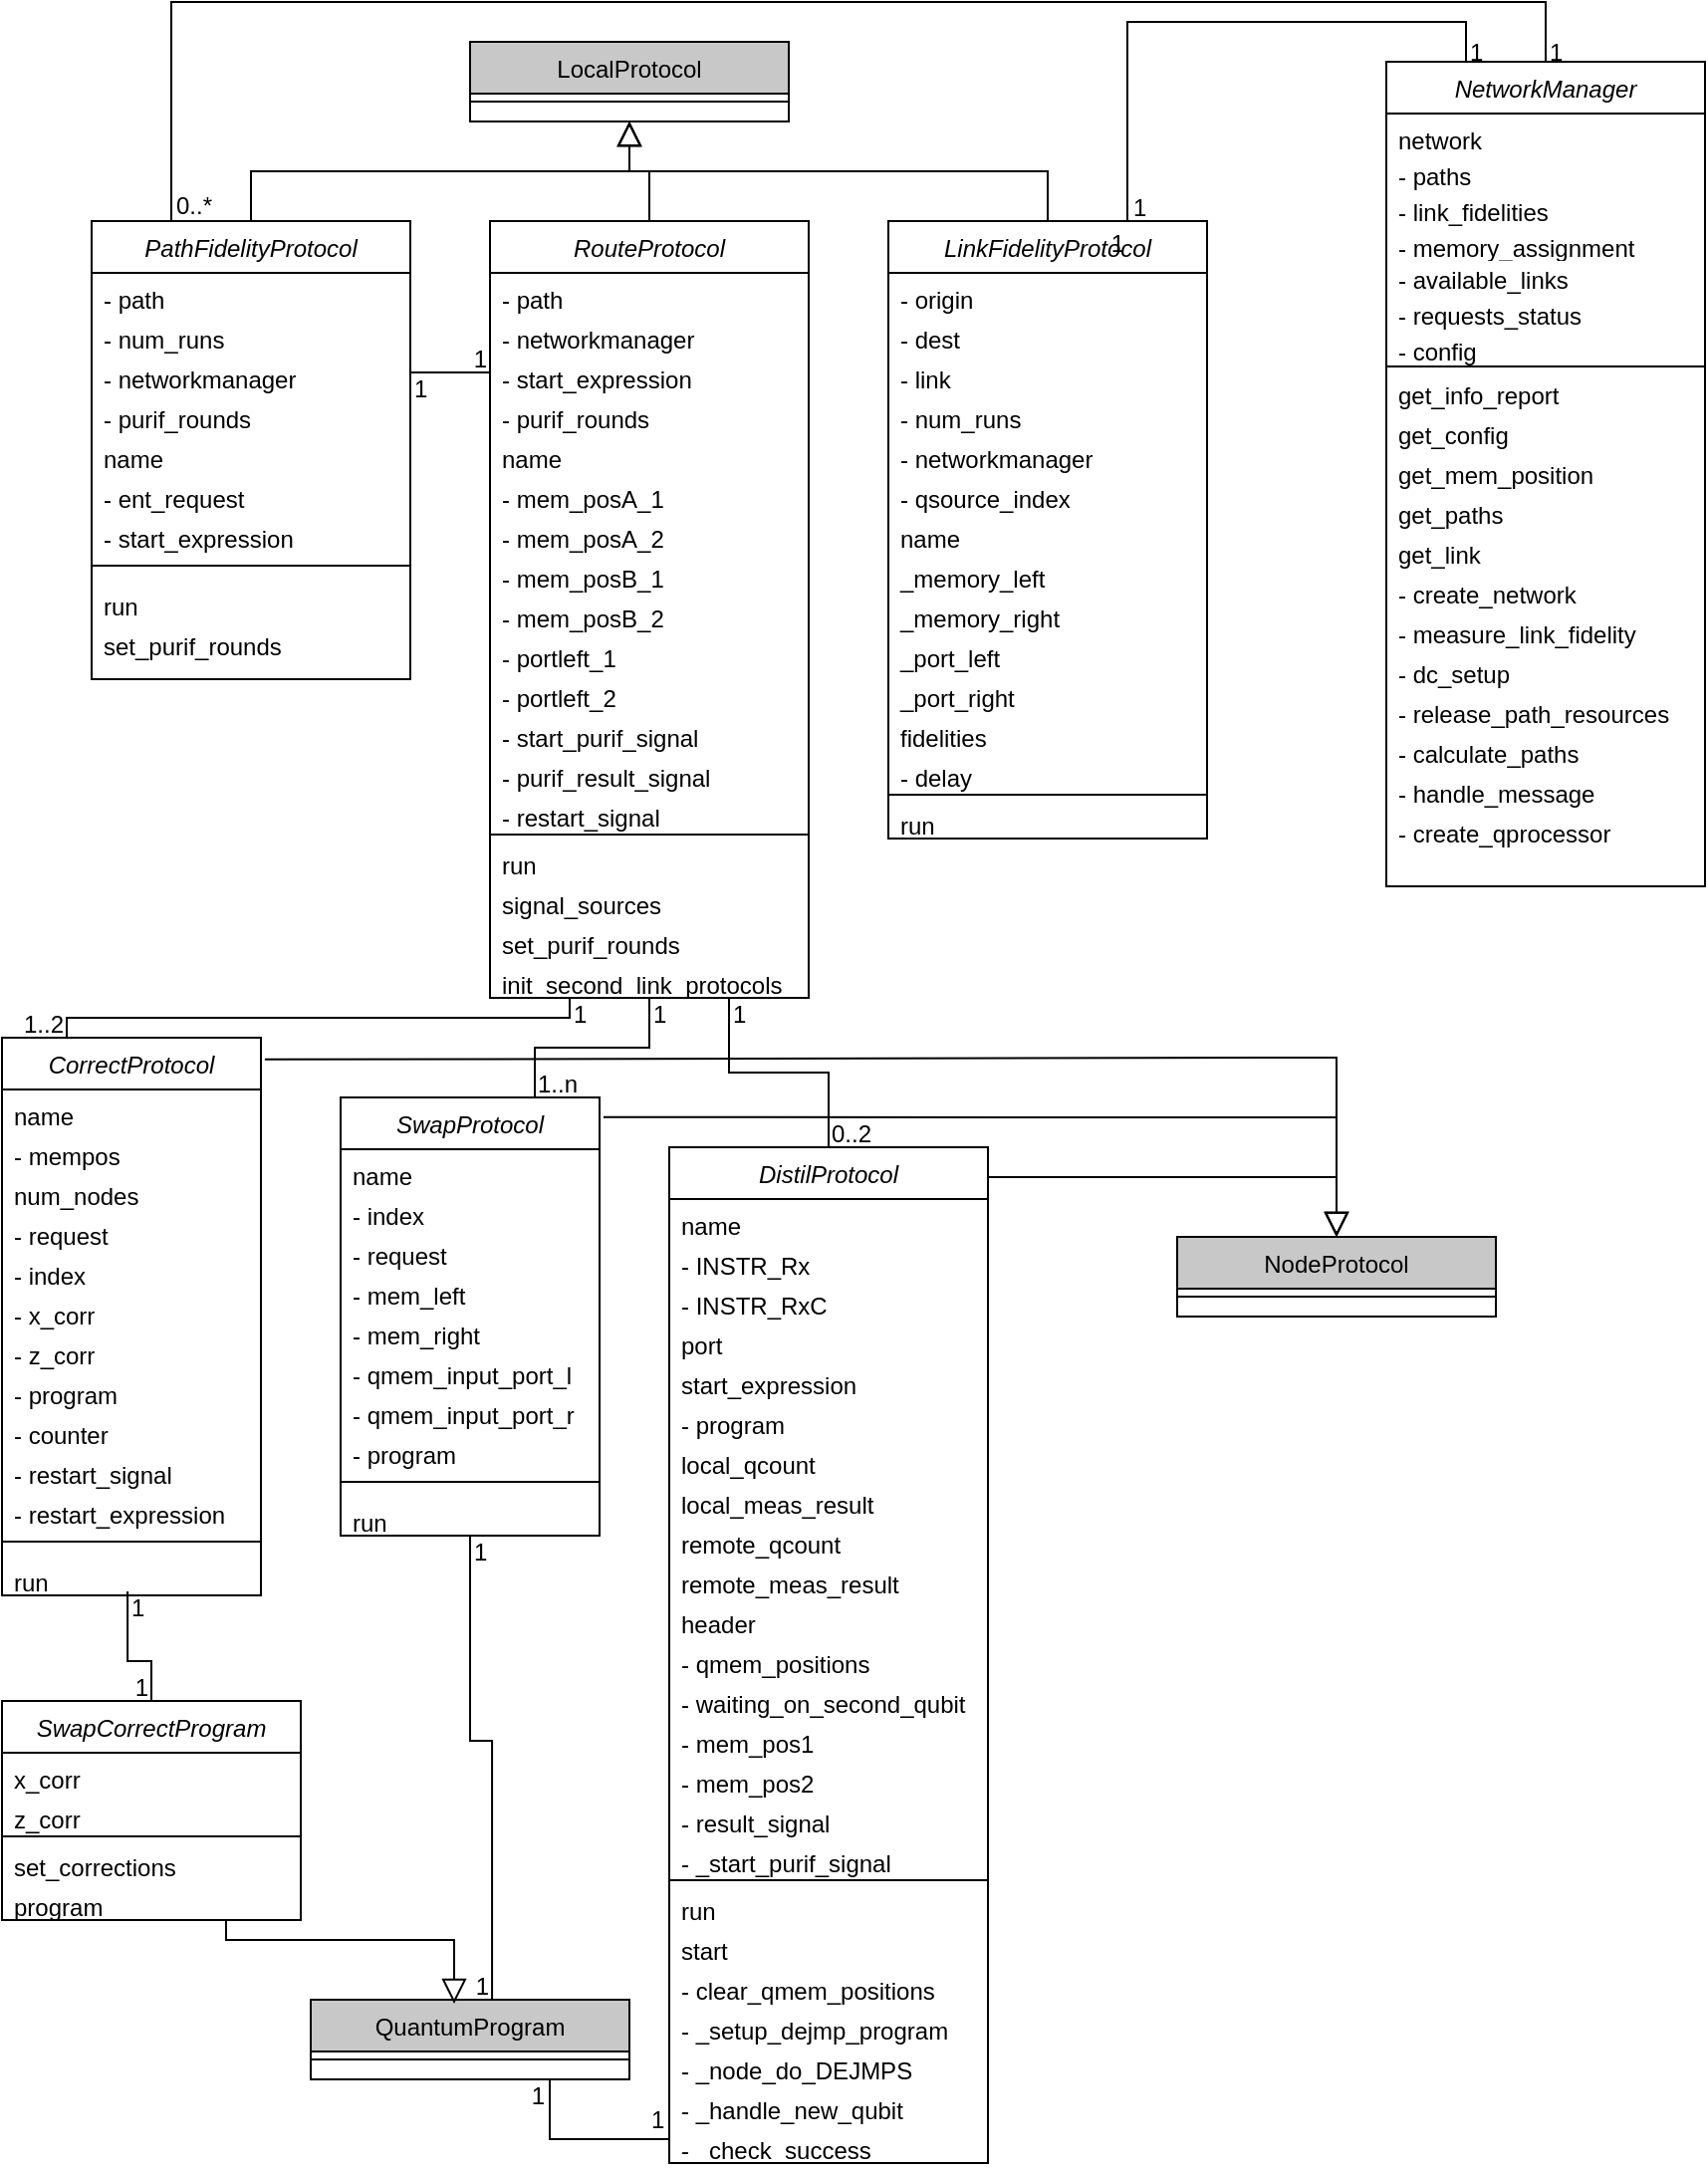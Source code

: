<mxfile version="24.2.5" type="device">
  <diagram id="C5RBs43oDa-KdzZeNtuy" name="Page-1">
    <mxGraphModel dx="1619" dy="436" grid="1" gridSize="10" guides="1" tooltips="1" connect="1" arrows="1" fold="1" page="1" pageScale="1" pageWidth="827" pageHeight="1169" math="0" shadow="0">
      <root>
        <mxCell id="WIyWlLk6GJQsqaUBKTNV-0" />
        <mxCell id="WIyWlLk6GJQsqaUBKTNV-1" parent="WIyWlLk6GJQsqaUBKTNV-0" />
        <mxCell id="zkfFHV4jXpPFQw0GAbJ--0" value="PathFidelityProtocol" style="swimlane;fontStyle=2;align=center;verticalAlign=top;childLayout=stackLayout;horizontal=1;startSize=26;horizontalStack=0;resizeParent=1;resizeLast=0;collapsible=1;marginBottom=0;rounded=0;shadow=0;strokeWidth=1;" parent="WIyWlLk6GJQsqaUBKTNV-1" vertex="1">
          <mxGeometry y="120" width="160" height="230" as="geometry">
            <mxRectangle x="230" y="140" width="160" height="26" as="alternateBounds" />
          </mxGeometry>
        </mxCell>
        <mxCell id="Yz1U7CVcsts6lsaazN-v-44" value="- path" style="text;align=left;verticalAlign=top;spacingLeft=4;spacingRight=4;overflow=hidden;rotatable=0;points=[[0,0.5],[1,0.5]];portConstraint=eastwest;" parent="zkfFHV4jXpPFQw0GAbJ--0" vertex="1">
          <mxGeometry y="26" width="160" height="20" as="geometry" />
        </mxCell>
        <mxCell id="v-h0uJ12oh8mbD-hfhip-51" value="- num_runs" style="text;align=left;verticalAlign=top;spacingLeft=4;spacingRight=4;overflow=hidden;rotatable=0;points=[[0,0.5],[1,0.5]];portConstraint=eastwest;" parent="zkfFHV4jXpPFQw0GAbJ--0" vertex="1">
          <mxGeometry y="46" width="160" height="20" as="geometry" />
        </mxCell>
        <mxCell id="v-h0uJ12oh8mbD-hfhip-59" value="- networkmanager" style="text;align=left;verticalAlign=top;spacingLeft=4;spacingRight=4;overflow=hidden;rotatable=0;points=[[0,0.5],[1,0.5]];portConstraint=eastwest;" parent="zkfFHV4jXpPFQw0GAbJ--0" vertex="1">
          <mxGeometry y="66" width="160" height="20" as="geometry" />
        </mxCell>
        <mxCell id="v-h0uJ12oh8mbD-hfhip-56" value="- purif_rounds" style="text;align=left;verticalAlign=top;spacingLeft=4;spacingRight=4;overflow=hidden;rotatable=0;points=[[0,0.5],[1,0.5]];portConstraint=eastwest;" parent="zkfFHV4jXpPFQw0GAbJ--0" vertex="1">
          <mxGeometry y="86" width="160" height="20" as="geometry" />
        </mxCell>
        <mxCell id="v-h0uJ12oh8mbD-hfhip-52" value="name" style="text;align=left;verticalAlign=top;spacingLeft=4;spacingRight=4;overflow=hidden;rotatable=0;points=[[0,0.5],[1,0.5]];portConstraint=eastwest;" parent="zkfFHV4jXpPFQw0GAbJ--0" vertex="1">
          <mxGeometry y="106" width="160" height="20" as="geometry" />
        </mxCell>
        <mxCell id="v-h0uJ12oh8mbD-hfhip-62" value="- ent_request" style="text;align=left;verticalAlign=top;spacingLeft=4;spacingRight=4;overflow=hidden;rotatable=0;points=[[0,0.5],[1,0.5]];portConstraint=eastwest;" parent="zkfFHV4jXpPFQw0GAbJ--0" vertex="1">
          <mxGeometry y="126" width="160" height="20" as="geometry" />
        </mxCell>
        <mxCell id="v-h0uJ12oh8mbD-hfhip-63" value="- start_expression" style="text;align=left;verticalAlign=top;spacingLeft=4;spacingRight=4;overflow=hidden;rotatable=0;points=[[0,0.5],[1,0.5]];portConstraint=eastwest;" parent="zkfFHV4jXpPFQw0GAbJ--0" vertex="1">
          <mxGeometry y="146" width="160" height="20" as="geometry" />
        </mxCell>
        <mxCell id="zkfFHV4jXpPFQw0GAbJ--4" value="" style="line;html=1;strokeWidth=1;align=left;verticalAlign=middle;spacingTop=-1;spacingLeft=3;spacingRight=3;rotatable=0;labelPosition=right;points=[];portConstraint=eastwest;" parent="zkfFHV4jXpPFQw0GAbJ--0" vertex="1">
          <mxGeometry y="166" width="160" height="14" as="geometry" />
        </mxCell>
        <mxCell id="v-h0uJ12oh8mbD-hfhip-36" value="run" style="text;align=left;verticalAlign=top;spacingLeft=4;spacingRight=4;overflow=hidden;rotatable=0;points=[[0,0.5],[1,0.5]];portConstraint=eastwest;" parent="zkfFHV4jXpPFQw0GAbJ--0" vertex="1">
          <mxGeometry y="180" width="160" height="20" as="geometry" />
        </mxCell>
        <mxCell id="v-h0uJ12oh8mbD-hfhip-67" value="set_purif_rounds" style="text;align=left;verticalAlign=top;spacingLeft=4;spacingRight=4;overflow=hidden;rotatable=0;points=[[0,0.5],[1,0.5]];portConstraint=eastwest;" parent="zkfFHV4jXpPFQw0GAbJ--0" vertex="1">
          <mxGeometry y="200" width="160" height="20" as="geometry" />
        </mxCell>
        <mxCell id="zkfFHV4jXpPFQw0GAbJ--17" value="LocalProtocol" style="swimlane;fontStyle=0;align=center;verticalAlign=top;childLayout=stackLayout;horizontal=1;startSize=26;horizontalStack=0;resizeParent=1;resizeLast=0;collapsible=1;marginBottom=0;rounded=0;shadow=0;strokeWidth=1;fillColor=#c8c8c8;" parent="WIyWlLk6GJQsqaUBKTNV-1" vertex="1">
          <mxGeometry x="190" y="30" width="160" height="40" as="geometry">
            <mxRectangle x="550" y="140" width="160" height="26" as="alternateBounds" />
          </mxGeometry>
        </mxCell>
        <mxCell id="zkfFHV4jXpPFQw0GAbJ--23" value="" style="line;html=1;strokeWidth=1;align=left;verticalAlign=middle;spacingTop=-1;spacingLeft=3;spacingRight=3;rotatable=0;labelPosition=right;points=[];portConstraint=eastwest;" parent="zkfFHV4jXpPFQw0GAbJ--17" vertex="1">
          <mxGeometry y="26" width="160" height="8" as="geometry" />
        </mxCell>
        <mxCell id="Yz1U7CVcsts6lsaazN-v-0" value="NodeProtocol" style="swimlane;fontStyle=0;align=center;verticalAlign=top;childLayout=stackLayout;horizontal=1;startSize=26;horizontalStack=0;resizeParent=1;resizeLast=0;collapsible=1;marginBottom=0;rounded=0;shadow=0;strokeWidth=1;fillColor=#c8c8c8;" parent="WIyWlLk6GJQsqaUBKTNV-1" vertex="1">
          <mxGeometry x="545" y="630" width="160" height="40" as="geometry">
            <mxRectangle x="550" y="140" width="160" height="26" as="alternateBounds" />
          </mxGeometry>
        </mxCell>
        <mxCell id="Yz1U7CVcsts6lsaazN-v-1" value="" style="line;html=1;strokeWidth=1;align=left;verticalAlign=middle;spacingTop=-1;spacingLeft=3;spacingRight=3;rotatable=0;labelPosition=right;points=[];portConstraint=eastwest;" parent="Yz1U7CVcsts6lsaazN-v-0" vertex="1">
          <mxGeometry y="26" width="160" height="8" as="geometry" />
        </mxCell>
        <mxCell id="Yz1U7CVcsts6lsaazN-v-4" value="SwapProtocol" style="swimlane;fontStyle=2;align=center;verticalAlign=top;childLayout=stackLayout;horizontal=1;startSize=26;horizontalStack=0;resizeParent=1;resizeLast=0;collapsible=1;marginBottom=0;rounded=0;shadow=0;strokeWidth=1;" parent="WIyWlLk6GJQsqaUBKTNV-1" vertex="1">
          <mxGeometry x="125" y="560" width="130" height="220" as="geometry">
            <mxRectangle x="230" y="140" width="160" height="26" as="alternateBounds" />
          </mxGeometry>
        </mxCell>
        <mxCell id="v-h0uJ12oh8mbD-hfhip-71" value="name" style="text;align=left;verticalAlign=top;spacingLeft=4;spacingRight=4;overflow=hidden;rotatable=0;points=[[0,0.5],[1,0.5]];portConstraint=eastwest;" parent="Yz1U7CVcsts6lsaazN-v-4" vertex="1">
          <mxGeometry y="26" width="130" height="20" as="geometry" />
        </mxCell>
        <mxCell id="v-h0uJ12oh8mbD-hfhip-73" value="- index" style="text;align=left;verticalAlign=top;spacingLeft=4;spacingRight=4;overflow=hidden;rotatable=0;points=[[0,0.5],[1,0.5]];portConstraint=eastwest;" parent="Yz1U7CVcsts6lsaazN-v-4" vertex="1">
          <mxGeometry y="46" width="130" height="20" as="geometry" />
        </mxCell>
        <mxCell id="v-h0uJ12oh8mbD-hfhip-74" value="- request" style="text;align=left;verticalAlign=top;spacingLeft=4;spacingRight=4;overflow=hidden;rotatable=0;points=[[0,0.5],[1,0.5]];portConstraint=eastwest;" parent="Yz1U7CVcsts6lsaazN-v-4" vertex="1">
          <mxGeometry y="66" width="130" height="20" as="geometry" />
        </mxCell>
        <mxCell id="v-h0uJ12oh8mbD-hfhip-75" value="- mem_left" style="text;align=left;verticalAlign=top;spacingLeft=4;spacingRight=4;overflow=hidden;rotatable=0;points=[[0,0.5],[1,0.5]];portConstraint=eastwest;" parent="Yz1U7CVcsts6lsaazN-v-4" vertex="1">
          <mxGeometry y="86" width="130" height="20" as="geometry" />
        </mxCell>
        <mxCell id="v-h0uJ12oh8mbD-hfhip-76" value="- mem_right" style="text;align=left;verticalAlign=top;spacingLeft=4;spacingRight=4;overflow=hidden;rotatable=0;points=[[0,0.5],[1,0.5]];portConstraint=eastwest;" parent="Yz1U7CVcsts6lsaazN-v-4" vertex="1">
          <mxGeometry y="106" width="130" height="20" as="geometry" />
        </mxCell>
        <mxCell id="v-h0uJ12oh8mbD-hfhip-77" value="- qmem_input_port_l" style="text;align=left;verticalAlign=top;spacingLeft=4;spacingRight=4;overflow=hidden;rotatable=0;points=[[0,0.5],[1,0.5]];portConstraint=eastwest;" parent="Yz1U7CVcsts6lsaazN-v-4" vertex="1">
          <mxGeometry y="126" width="130" height="20" as="geometry" />
        </mxCell>
        <mxCell id="v-h0uJ12oh8mbD-hfhip-78" value="- qmem_input_port_r" style="text;align=left;verticalAlign=top;spacingLeft=4;spacingRight=4;overflow=hidden;rotatable=0;points=[[0,0.5],[1,0.5]];portConstraint=eastwest;" parent="Yz1U7CVcsts6lsaazN-v-4" vertex="1">
          <mxGeometry y="146" width="130" height="20" as="geometry" />
        </mxCell>
        <mxCell id="v-h0uJ12oh8mbD-hfhip-79" value="- program" style="text;align=left;verticalAlign=top;spacingLeft=4;spacingRight=4;overflow=hidden;rotatable=0;points=[[0,0.5],[1,0.5]];portConstraint=eastwest;" parent="Yz1U7CVcsts6lsaazN-v-4" vertex="1">
          <mxGeometry y="166" width="130" height="20" as="geometry" />
        </mxCell>
        <mxCell id="Yz1U7CVcsts6lsaazN-v-5" value="" style="line;html=1;strokeWidth=1;align=left;verticalAlign=middle;spacingTop=-1;spacingLeft=3;spacingRight=3;rotatable=0;labelPosition=right;points=[];portConstraint=eastwest;" parent="Yz1U7CVcsts6lsaazN-v-4" vertex="1">
          <mxGeometry y="186" width="130" height="14" as="geometry" />
        </mxCell>
        <mxCell id="v-h0uJ12oh8mbD-hfhip-128" value="run" style="text;align=left;verticalAlign=top;spacingLeft=4;spacingRight=4;overflow=hidden;rotatable=0;points=[[0,0.5],[1,0.5]];portConstraint=eastwest;" parent="Yz1U7CVcsts6lsaazN-v-4" vertex="1">
          <mxGeometry y="200" width="130" height="20" as="geometry" />
        </mxCell>
        <mxCell id="Yz1U7CVcsts6lsaazN-v-6" value="CorrectProtocol" style="swimlane;fontStyle=2;align=center;verticalAlign=top;childLayout=stackLayout;horizontal=1;startSize=26;horizontalStack=0;resizeParent=1;resizeLast=0;collapsible=1;marginBottom=0;rounded=0;shadow=0;strokeWidth=1;" parent="WIyWlLk6GJQsqaUBKTNV-1" vertex="1">
          <mxGeometry x="-45" y="530" width="130" height="280" as="geometry">
            <mxRectangle x="230" y="140" width="160" height="26" as="alternateBounds" />
          </mxGeometry>
        </mxCell>
        <mxCell id="v-h0uJ12oh8mbD-hfhip-72" value="name" style="text;align=left;verticalAlign=top;spacingLeft=4;spacingRight=4;overflow=hidden;rotatable=0;points=[[0,0.5],[1,0.5]];portConstraint=eastwest;" parent="Yz1U7CVcsts6lsaazN-v-6" vertex="1">
          <mxGeometry y="26" width="130" height="20" as="geometry" />
        </mxCell>
        <mxCell id="v-h0uJ12oh8mbD-hfhip-84" value="- mempos" style="text;align=left;verticalAlign=top;spacingLeft=4;spacingRight=4;overflow=hidden;rotatable=0;points=[[0,0.5],[1,0.5]];portConstraint=eastwest;" parent="Yz1U7CVcsts6lsaazN-v-6" vertex="1">
          <mxGeometry y="46" width="130" height="20" as="geometry" />
        </mxCell>
        <mxCell id="v-h0uJ12oh8mbD-hfhip-85" value="num_nodes" style="text;align=left;verticalAlign=top;spacingLeft=4;spacingRight=4;overflow=hidden;rotatable=0;points=[[0,0.5],[1,0.5]];portConstraint=eastwest;" parent="Yz1U7CVcsts6lsaazN-v-6" vertex="1">
          <mxGeometry y="66" width="130" height="20" as="geometry" />
        </mxCell>
        <mxCell id="v-h0uJ12oh8mbD-hfhip-86" value="- request" style="text;align=left;verticalAlign=top;spacingLeft=4;spacingRight=4;overflow=hidden;rotatable=0;points=[[0,0.5],[1,0.5]];portConstraint=eastwest;" parent="Yz1U7CVcsts6lsaazN-v-6" vertex="1">
          <mxGeometry y="86" width="130" height="20" as="geometry" />
        </mxCell>
        <mxCell id="v-h0uJ12oh8mbD-hfhip-87" value="- index" style="text;align=left;verticalAlign=top;spacingLeft=4;spacingRight=4;overflow=hidden;rotatable=0;points=[[0,0.5],[1,0.5]];portConstraint=eastwest;" parent="Yz1U7CVcsts6lsaazN-v-6" vertex="1">
          <mxGeometry y="106" width="130" height="20" as="geometry" />
        </mxCell>
        <mxCell id="v-h0uJ12oh8mbD-hfhip-88" value="- x_corr" style="text;align=left;verticalAlign=top;spacingLeft=4;spacingRight=4;overflow=hidden;rotatable=0;points=[[0,0.5],[1,0.5]];portConstraint=eastwest;" parent="Yz1U7CVcsts6lsaazN-v-6" vertex="1">
          <mxGeometry y="126" width="130" height="20" as="geometry" />
        </mxCell>
        <mxCell id="v-h0uJ12oh8mbD-hfhip-89" value="- z_corr" style="text;align=left;verticalAlign=top;spacingLeft=4;spacingRight=4;overflow=hidden;rotatable=0;points=[[0,0.5],[1,0.5]];portConstraint=eastwest;" parent="Yz1U7CVcsts6lsaazN-v-6" vertex="1">
          <mxGeometry y="146" width="130" height="20" as="geometry" />
        </mxCell>
        <mxCell id="v-h0uJ12oh8mbD-hfhip-90" value="- program" style="text;align=left;verticalAlign=top;spacingLeft=4;spacingRight=4;overflow=hidden;rotatable=0;points=[[0,0.5],[1,0.5]];portConstraint=eastwest;" parent="Yz1U7CVcsts6lsaazN-v-6" vertex="1">
          <mxGeometry y="166" width="130" height="20" as="geometry" />
        </mxCell>
        <mxCell id="v-h0uJ12oh8mbD-hfhip-91" value="- counter" style="text;align=left;verticalAlign=top;spacingLeft=4;spacingRight=4;overflow=hidden;rotatable=0;points=[[0,0.5],[1,0.5]];portConstraint=eastwest;" parent="Yz1U7CVcsts6lsaazN-v-6" vertex="1">
          <mxGeometry y="186" width="130" height="20" as="geometry" />
        </mxCell>
        <mxCell id="v-h0uJ12oh8mbD-hfhip-92" value="- restart_signal" style="text;align=left;verticalAlign=top;spacingLeft=4;spacingRight=4;overflow=hidden;rotatable=0;points=[[0,0.5],[1,0.5]];portConstraint=eastwest;" parent="Yz1U7CVcsts6lsaazN-v-6" vertex="1">
          <mxGeometry y="206" width="130" height="20" as="geometry" />
        </mxCell>
        <mxCell id="v-h0uJ12oh8mbD-hfhip-93" value="- restart_expression" style="text;align=left;verticalAlign=top;spacingLeft=4;spacingRight=4;overflow=hidden;rotatable=0;points=[[0,0.5],[1,0.5]];portConstraint=eastwest;" parent="Yz1U7CVcsts6lsaazN-v-6" vertex="1">
          <mxGeometry y="226" width="130" height="20" as="geometry" />
        </mxCell>
        <mxCell id="Yz1U7CVcsts6lsaazN-v-7" value="" style="line;html=1;strokeWidth=1;align=left;verticalAlign=middle;spacingTop=-1;spacingLeft=3;spacingRight=3;rotatable=0;labelPosition=right;points=[];portConstraint=eastwest;" parent="Yz1U7CVcsts6lsaazN-v-6" vertex="1">
          <mxGeometry y="246" width="130" height="14" as="geometry" />
        </mxCell>
        <mxCell id="Yz1U7CVcsts6lsaazN-v-39" value="run" style="text;align=left;verticalAlign=top;spacingLeft=4;spacingRight=4;overflow=hidden;rotatable=0;points=[[0,0.5],[1,0.5]];portConstraint=eastwest;" parent="Yz1U7CVcsts6lsaazN-v-6" vertex="1">
          <mxGeometry y="260" width="130" height="20" as="geometry" />
        </mxCell>
        <mxCell id="Yz1U7CVcsts6lsaazN-v-8" value="DistilProtocol" style="swimlane;fontStyle=2;align=center;verticalAlign=top;childLayout=stackLayout;horizontal=1;startSize=26;horizontalStack=0;resizeParent=1;resizeLast=0;collapsible=1;marginBottom=0;rounded=0;shadow=0;strokeWidth=1;" parent="WIyWlLk6GJQsqaUBKTNV-1" vertex="1">
          <mxGeometry x="290" y="585" width="160" height="510" as="geometry">
            <mxRectangle x="230" y="140" width="160" height="26" as="alternateBounds" />
          </mxGeometry>
        </mxCell>
        <mxCell id="v-h0uJ12oh8mbD-hfhip-70" value="name" style="text;align=left;verticalAlign=top;spacingLeft=4;spacingRight=4;overflow=hidden;rotatable=0;points=[[0,0.5],[1,0.5]];portConstraint=eastwest;" parent="Yz1U7CVcsts6lsaazN-v-8" vertex="1">
          <mxGeometry y="26" width="160" height="20" as="geometry" />
        </mxCell>
        <mxCell id="v-h0uJ12oh8mbD-hfhip-94" value="- INSTR_Rx" style="text;align=left;verticalAlign=top;spacingLeft=4;spacingRight=4;overflow=hidden;rotatable=0;points=[[0,0.5],[1,0.5]];portConstraint=eastwest;" parent="Yz1U7CVcsts6lsaazN-v-8" vertex="1">
          <mxGeometry y="46" width="160" height="20" as="geometry" />
        </mxCell>
        <mxCell id="v-h0uJ12oh8mbD-hfhip-95" value="- INSTR_RxC" style="text;align=left;verticalAlign=top;spacingLeft=4;spacingRight=4;overflow=hidden;rotatable=0;points=[[0,0.5],[1,0.5]];portConstraint=eastwest;" parent="Yz1U7CVcsts6lsaazN-v-8" vertex="1">
          <mxGeometry y="66" width="160" height="20" as="geometry" />
        </mxCell>
        <mxCell id="v-h0uJ12oh8mbD-hfhip-96" value="port" style="text;align=left;verticalAlign=top;spacingLeft=4;spacingRight=4;overflow=hidden;rotatable=0;points=[[0,0.5],[1,0.5]];portConstraint=eastwest;" parent="Yz1U7CVcsts6lsaazN-v-8" vertex="1">
          <mxGeometry y="86" width="160" height="20" as="geometry" />
        </mxCell>
        <mxCell id="v-h0uJ12oh8mbD-hfhip-97" value="start_expression" style="text;align=left;verticalAlign=top;spacingLeft=4;spacingRight=4;overflow=hidden;rotatable=0;points=[[0,0.5],[1,0.5]];portConstraint=eastwest;" parent="Yz1U7CVcsts6lsaazN-v-8" vertex="1">
          <mxGeometry y="106" width="160" height="20" as="geometry" />
        </mxCell>
        <mxCell id="v-h0uJ12oh8mbD-hfhip-98" value="- program" style="text;align=left;verticalAlign=top;spacingLeft=4;spacingRight=4;overflow=hidden;rotatable=0;points=[[0,0.5],[1,0.5]];portConstraint=eastwest;" parent="Yz1U7CVcsts6lsaazN-v-8" vertex="1">
          <mxGeometry y="126" width="160" height="20" as="geometry" />
        </mxCell>
        <mxCell id="v-h0uJ12oh8mbD-hfhip-99" value="local_qcount" style="text;align=left;verticalAlign=top;spacingLeft=4;spacingRight=4;overflow=hidden;rotatable=0;points=[[0,0.5],[1,0.5]];portConstraint=eastwest;" parent="Yz1U7CVcsts6lsaazN-v-8" vertex="1">
          <mxGeometry y="146" width="160" height="20" as="geometry" />
        </mxCell>
        <mxCell id="v-h0uJ12oh8mbD-hfhip-100" value="local_meas_result" style="text;align=left;verticalAlign=top;spacingLeft=4;spacingRight=4;overflow=hidden;rotatable=0;points=[[0,0.5],[1,0.5]];portConstraint=eastwest;" parent="Yz1U7CVcsts6lsaazN-v-8" vertex="1">
          <mxGeometry y="166" width="160" height="20" as="geometry" />
        </mxCell>
        <mxCell id="v-h0uJ12oh8mbD-hfhip-102" value="remote_qcount" style="text;align=left;verticalAlign=top;spacingLeft=4;spacingRight=4;overflow=hidden;rotatable=0;points=[[0,0.5],[1,0.5]];portConstraint=eastwest;" parent="Yz1U7CVcsts6lsaazN-v-8" vertex="1">
          <mxGeometry y="186" width="160" height="20" as="geometry" />
        </mxCell>
        <mxCell id="v-h0uJ12oh8mbD-hfhip-101" value="remote_meas_result" style="text;align=left;verticalAlign=top;spacingLeft=4;spacingRight=4;overflow=hidden;rotatable=0;points=[[0,0.5],[1,0.5]];portConstraint=eastwest;" parent="Yz1U7CVcsts6lsaazN-v-8" vertex="1">
          <mxGeometry y="206" width="160" height="20" as="geometry" />
        </mxCell>
        <mxCell id="v-h0uJ12oh8mbD-hfhip-103" value="header" style="text;align=left;verticalAlign=top;spacingLeft=4;spacingRight=4;overflow=hidden;rotatable=0;points=[[0,0.5],[1,0.5]];portConstraint=eastwest;" parent="Yz1U7CVcsts6lsaazN-v-8" vertex="1">
          <mxGeometry y="226" width="160" height="20" as="geometry" />
        </mxCell>
        <mxCell id="v-h0uJ12oh8mbD-hfhip-104" value="- qmem_positions" style="text;align=left;verticalAlign=top;spacingLeft=4;spacingRight=4;overflow=hidden;rotatable=0;points=[[0,0.5],[1,0.5]];portConstraint=eastwest;" parent="Yz1U7CVcsts6lsaazN-v-8" vertex="1">
          <mxGeometry y="246" width="160" height="20" as="geometry" />
        </mxCell>
        <mxCell id="v-h0uJ12oh8mbD-hfhip-105" value="- waiting_on_second_qubit" style="text;align=left;verticalAlign=top;spacingLeft=4;spacingRight=4;overflow=hidden;rotatable=0;points=[[0,0.5],[1,0.5]];portConstraint=eastwest;" parent="Yz1U7CVcsts6lsaazN-v-8" vertex="1">
          <mxGeometry y="266" width="160" height="20" as="geometry" />
        </mxCell>
        <mxCell id="v-h0uJ12oh8mbD-hfhip-106" value="- mem_pos1" style="text;align=left;verticalAlign=top;spacingLeft=4;spacingRight=4;overflow=hidden;rotatable=0;points=[[0,0.5],[1,0.5]];portConstraint=eastwest;" parent="Yz1U7CVcsts6lsaazN-v-8" vertex="1">
          <mxGeometry y="286" width="160" height="20" as="geometry" />
        </mxCell>
        <mxCell id="v-h0uJ12oh8mbD-hfhip-107" value="- mem_pos2" style="text;align=left;verticalAlign=top;spacingLeft=4;spacingRight=4;overflow=hidden;rotatable=0;points=[[0,0.5],[1,0.5]];portConstraint=eastwest;" parent="Yz1U7CVcsts6lsaazN-v-8" vertex="1">
          <mxGeometry y="306" width="160" height="20" as="geometry" />
        </mxCell>
        <mxCell id="v-h0uJ12oh8mbD-hfhip-108" value="- result_signal" style="text;align=left;verticalAlign=top;spacingLeft=4;spacingRight=4;overflow=hidden;rotatable=0;points=[[0,0.5],[1,0.5]];portConstraint=eastwest;" parent="Yz1U7CVcsts6lsaazN-v-8" vertex="1">
          <mxGeometry y="326" width="160" height="20" as="geometry" />
        </mxCell>
        <mxCell id="v-h0uJ12oh8mbD-hfhip-109" value="- _start_purif_signal" style="text;align=left;verticalAlign=top;spacingLeft=4;spacingRight=4;overflow=hidden;rotatable=0;points=[[0,0.5],[1,0.5]];portConstraint=eastwest;" parent="Yz1U7CVcsts6lsaazN-v-8" vertex="1">
          <mxGeometry y="346" width="160" height="20" as="geometry" />
        </mxCell>
        <mxCell id="Yz1U7CVcsts6lsaazN-v-9" value="" style="line;html=1;strokeWidth=1;align=left;verticalAlign=middle;spacingTop=-1;spacingLeft=3;spacingRight=3;rotatable=0;labelPosition=right;points=[];portConstraint=eastwest;" parent="Yz1U7CVcsts6lsaazN-v-8" vertex="1">
          <mxGeometry y="366" width="160" height="4" as="geometry" />
        </mxCell>
        <mxCell id="v-h0uJ12oh8mbD-hfhip-110" value="run" style="text;align=left;verticalAlign=top;spacingLeft=4;spacingRight=4;overflow=hidden;rotatable=0;points=[[0,0.5],[1,0.5]];portConstraint=eastwest;" parent="Yz1U7CVcsts6lsaazN-v-8" vertex="1">
          <mxGeometry y="370" width="160" height="20" as="geometry" />
        </mxCell>
        <mxCell id="v-h0uJ12oh8mbD-hfhip-111" value="start" style="text;align=left;verticalAlign=top;spacingLeft=4;spacingRight=4;overflow=hidden;rotatable=0;points=[[0,0.5],[1,0.5]];portConstraint=eastwest;" parent="Yz1U7CVcsts6lsaazN-v-8" vertex="1">
          <mxGeometry y="390" width="160" height="20" as="geometry" />
        </mxCell>
        <mxCell id="Yz1U7CVcsts6lsaazN-v-41" value="- clear_qmem_positions" style="text;align=left;verticalAlign=top;spacingLeft=4;spacingRight=4;overflow=hidden;rotatable=0;points=[[0,0.5],[1,0.5]];portConstraint=eastwest;" parent="Yz1U7CVcsts6lsaazN-v-8" vertex="1">
          <mxGeometry y="410" width="160" height="20" as="geometry" />
        </mxCell>
        <mxCell id="v-h0uJ12oh8mbD-hfhip-112" value="- _setup_dejmp_program" style="text;align=left;verticalAlign=top;spacingLeft=4;spacingRight=4;overflow=hidden;rotatable=0;points=[[0,0.5],[1,0.5]];portConstraint=eastwest;" parent="Yz1U7CVcsts6lsaazN-v-8" vertex="1">
          <mxGeometry y="430" width="160" height="20" as="geometry" />
        </mxCell>
        <mxCell id="Yz1U7CVcsts6lsaazN-v-40" value="- _node_do_DEJMPS" style="text;align=left;verticalAlign=top;spacingLeft=4;spacingRight=4;overflow=hidden;rotatable=0;points=[[0,0.5],[1,0.5]];portConstraint=eastwest;" parent="Yz1U7CVcsts6lsaazN-v-8" vertex="1">
          <mxGeometry y="450" width="160" height="20" as="geometry" />
        </mxCell>
        <mxCell id="Yz1U7CVcsts6lsaazN-v-42" value="- _handle_new_qubit" style="text;align=left;verticalAlign=top;spacingLeft=4;spacingRight=4;overflow=hidden;rotatable=0;points=[[0,0.5],[1,0.5]];portConstraint=eastwest;" parent="Yz1U7CVcsts6lsaazN-v-8" vertex="1">
          <mxGeometry y="470" width="160" height="20" as="geometry" />
        </mxCell>
        <mxCell id="Yz1U7CVcsts6lsaazN-v-43" value="- _check_success" style="text;align=left;verticalAlign=top;spacingLeft=4;spacingRight=4;overflow=hidden;rotatable=0;points=[[0,0.5],[1,0.5]];portConstraint=eastwest;" parent="Yz1U7CVcsts6lsaazN-v-8" vertex="1">
          <mxGeometry y="490" width="160" height="20" as="geometry" />
        </mxCell>
        <mxCell id="Yz1U7CVcsts6lsaazN-v-21" value="" style="endArrow=block;endSize=10;endFill=0;shadow=0;strokeWidth=1;rounded=0;curved=0;edgeStyle=elbowEdgeStyle;elbow=vertical;exitX=0.5;exitY=0;exitDx=0;exitDy=0;entryX=0.5;entryY=1;entryDx=0;entryDy=0;" parent="WIyWlLk6GJQsqaUBKTNV-1" source="zkfFHV4jXpPFQw0GAbJ--0" target="zkfFHV4jXpPFQw0GAbJ--17" edge="1">
          <mxGeometry width="160" relative="1" as="geometry">
            <mxPoint x="415" y="302" as="sourcePoint" />
            <mxPoint x="410" y="382" as="targetPoint" />
            <Array as="points" />
          </mxGeometry>
        </mxCell>
        <mxCell id="Yz1U7CVcsts6lsaazN-v-34" value="SwapCorrectProgram" style="swimlane;fontStyle=2;align=center;verticalAlign=top;childLayout=stackLayout;horizontal=1;startSize=26;horizontalStack=0;resizeParent=1;resizeLast=0;collapsible=1;marginBottom=0;rounded=0;shadow=0;strokeWidth=1;" parent="WIyWlLk6GJQsqaUBKTNV-1" vertex="1">
          <mxGeometry x="-45" y="863" width="150" height="110" as="geometry">
            <mxRectangle x="230" y="140" width="160" height="26" as="alternateBounds" />
          </mxGeometry>
        </mxCell>
        <mxCell id="v-h0uJ12oh8mbD-hfhip-80" value="x_corr" style="text;align=left;verticalAlign=top;spacingLeft=4;spacingRight=4;overflow=hidden;rotatable=0;points=[[0,0.5],[1,0.5]];portConstraint=eastwest;" parent="Yz1U7CVcsts6lsaazN-v-34" vertex="1">
          <mxGeometry y="26" width="150" height="20" as="geometry" />
        </mxCell>
        <mxCell id="v-h0uJ12oh8mbD-hfhip-81" value="z_corr" style="text;align=left;verticalAlign=top;spacingLeft=4;spacingRight=4;overflow=hidden;rotatable=0;points=[[0,0.5],[1,0.5]];portConstraint=eastwest;" parent="Yz1U7CVcsts6lsaazN-v-34" vertex="1">
          <mxGeometry y="46" width="150" height="20" as="geometry" />
        </mxCell>
        <mxCell id="Yz1U7CVcsts6lsaazN-v-35" value="" style="line;html=1;strokeWidth=1;align=left;verticalAlign=middle;spacingTop=-1;spacingLeft=3;spacingRight=3;rotatable=0;labelPosition=right;points=[];portConstraint=eastwest;" parent="Yz1U7CVcsts6lsaazN-v-34" vertex="1">
          <mxGeometry y="66" width="150" height="4" as="geometry" />
        </mxCell>
        <mxCell id="v-h0uJ12oh8mbD-hfhip-82" value="set_corrections" style="text;align=left;verticalAlign=top;spacingLeft=4;spacingRight=4;overflow=hidden;rotatable=0;points=[[0,0.5],[1,0.5]];portConstraint=eastwest;" parent="Yz1U7CVcsts6lsaazN-v-34" vertex="1">
          <mxGeometry y="70" width="150" height="20" as="geometry" />
        </mxCell>
        <mxCell id="v-h0uJ12oh8mbD-hfhip-83" value="program" style="text;align=left;verticalAlign=top;spacingLeft=4;spacingRight=4;overflow=hidden;rotatable=0;points=[[0,0.5],[1,0.5]];portConstraint=eastwest;" parent="Yz1U7CVcsts6lsaazN-v-34" vertex="1">
          <mxGeometry y="90" width="150" height="20" as="geometry" />
        </mxCell>
        <mxCell id="Yz1U7CVcsts6lsaazN-v-58" value="QuantumProgram" style="swimlane;fontStyle=0;align=center;verticalAlign=top;childLayout=stackLayout;horizontal=1;startSize=26;horizontalStack=0;resizeParent=1;resizeLast=0;collapsible=1;marginBottom=0;rounded=0;shadow=0;strokeWidth=1;fillColor=#c8c8c8;" parent="WIyWlLk6GJQsqaUBKTNV-1" vertex="1">
          <mxGeometry x="110" y="1013" width="160" height="40" as="geometry">
            <mxRectangle x="550" y="140" width="160" height="26" as="alternateBounds" />
          </mxGeometry>
        </mxCell>
        <mxCell id="Yz1U7CVcsts6lsaazN-v-59" value="" style="line;html=1;strokeWidth=1;align=left;verticalAlign=middle;spacingTop=-1;spacingLeft=3;spacingRight=3;rotatable=0;labelPosition=right;points=[];portConstraint=eastwest;" parent="Yz1U7CVcsts6lsaazN-v-58" vertex="1">
          <mxGeometry y="26" width="160" height="8" as="geometry" />
        </mxCell>
        <mxCell id="Yz1U7CVcsts6lsaazN-v-60" value="" style="endArrow=block;endSize=10;endFill=0;shadow=0;strokeWidth=1;rounded=0;curved=0;edgeStyle=elbowEdgeStyle;elbow=vertical;exitX=0.75;exitY=1;exitDx=0;exitDy=0;entryX=0.45;entryY=0.05;entryDx=0;entryDy=0;entryPerimeter=0;" parent="WIyWlLk6GJQsqaUBKTNV-1" source="Yz1U7CVcsts6lsaazN-v-34" target="Yz1U7CVcsts6lsaazN-v-58" edge="1">
          <mxGeometry width="160" relative="1" as="geometry">
            <mxPoint x="250" y="923" as="sourcePoint" />
            <mxPoint x="381" y="883" as="targetPoint" />
            <Array as="points">
              <mxPoint x="135" y="983" />
            </Array>
          </mxGeometry>
        </mxCell>
        <mxCell id="v-h0uJ12oh8mbD-hfhip-0" value="NetworkManager" style="swimlane;fontStyle=2;align=center;verticalAlign=top;childLayout=stackLayout;horizontal=1;startSize=26;horizontalStack=0;resizeParent=1;resizeLast=0;collapsible=1;marginBottom=0;rounded=0;shadow=0;strokeWidth=1;" parent="WIyWlLk6GJQsqaUBKTNV-1" vertex="1">
          <mxGeometry x="650" y="40" width="160" height="414" as="geometry">
            <mxRectangle x="230" y="140" width="160" height="26" as="alternateBounds" />
          </mxGeometry>
        </mxCell>
        <mxCell id="v-h0uJ12oh8mbD-hfhip-1" value="network" style="text;align=left;verticalAlign=top;spacingLeft=4;spacingRight=4;overflow=hidden;rotatable=0;points=[[0,0.5],[1,0.5]];portConstraint=eastwest;" parent="v-h0uJ12oh8mbD-hfhip-0" vertex="1">
          <mxGeometry y="26" width="160" height="18" as="geometry" />
        </mxCell>
        <mxCell id="v-h0uJ12oh8mbD-hfhip-2" value="- paths" style="text;align=left;verticalAlign=top;spacingLeft=4;spacingRight=4;overflow=hidden;rotatable=0;points=[[0,0.5],[1,0.5]];portConstraint=eastwest;rounded=0;shadow=0;html=0;" parent="v-h0uJ12oh8mbD-hfhip-0" vertex="1">
          <mxGeometry y="44" width="160" height="18" as="geometry" />
        </mxCell>
        <mxCell id="v-h0uJ12oh8mbD-hfhip-3" value="- link_fidelities" style="text;align=left;verticalAlign=top;spacingLeft=4;spacingRight=4;overflow=hidden;rotatable=0;points=[[0,0.5],[1,0.5]];portConstraint=eastwest;rounded=0;shadow=0;html=0;" parent="v-h0uJ12oh8mbD-hfhip-0" vertex="1">
          <mxGeometry y="62" width="160" height="18" as="geometry" />
        </mxCell>
        <mxCell id="v-h0uJ12oh8mbD-hfhip-4" value="- memory_assignment" style="text;align=left;verticalAlign=top;spacingLeft=4;spacingRight=4;overflow=hidden;rotatable=0;points=[[0,0.5],[1,0.5]];portConstraint=eastwest;rounded=0;shadow=0;html=0;" parent="v-h0uJ12oh8mbD-hfhip-0" vertex="1">
          <mxGeometry y="80" width="160" height="16" as="geometry" />
        </mxCell>
        <mxCell id="v-h0uJ12oh8mbD-hfhip-5" value="- available_links" style="text;align=left;verticalAlign=top;spacingLeft=4;spacingRight=4;overflow=hidden;rotatable=0;points=[[0,0.5],[1,0.5]];portConstraint=eastwest;rounded=0;shadow=0;html=0;" parent="v-h0uJ12oh8mbD-hfhip-0" vertex="1">
          <mxGeometry y="96" width="160" height="18" as="geometry" />
        </mxCell>
        <mxCell id="v-h0uJ12oh8mbD-hfhip-6" value="- requests_status" style="text;align=left;verticalAlign=top;spacingLeft=4;spacingRight=4;overflow=hidden;rotatable=0;points=[[0,0.5],[1,0.5]];portConstraint=eastwest;rounded=0;shadow=0;html=0;" parent="v-h0uJ12oh8mbD-hfhip-0" vertex="1">
          <mxGeometry y="114" width="160" height="18" as="geometry" />
        </mxCell>
        <mxCell id="v-h0uJ12oh8mbD-hfhip-7" value="- config" style="text;align=left;verticalAlign=top;spacingLeft=4;spacingRight=4;overflow=hidden;rotatable=0;points=[[0,0.5],[1,0.5]];portConstraint=eastwest;rounded=0;shadow=0;html=0;" parent="v-h0uJ12oh8mbD-hfhip-0" vertex="1">
          <mxGeometry y="132" width="160" height="20" as="geometry" />
        </mxCell>
        <mxCell id="v-h0uJ12oh8mbD-hfhip-8" value="" style="line;html=1;strokeWidth=1;align=left;verticalAlign=middle;spacingTop=-1;spacingLeft=3;spacingRight=3;rotatable=0;labelPosition=right;points=[];portConstraint=eastwest;" parent="v-h0uJ12oh8mbD-hfhip-0" vertex="1">
          <mxGeometry y="152" width="160" height="2" as="geometry" />
        </mxCell>
        <mxCell id="v-h0uJ12oh8mbD-hfhip-14" value="get_info_report" style="text;align=left;verticalAlign=top;spacingLeft=4;spacingRight=4;overflow=hidden;rotatable=0;points=[[0,0.5],[1,0.5]];portConstraint=eastwest;" parent="v-h0uJ12oh8mbD-hfhip-0" vertex="1">
          <mxGeometry y="154" width="160" height="20" as="geometry" />
        </mxCell>
        <mxCell id="v-h0uJ12oh8mbD-hfhip-23" value="get_config" style="text;align=left;verticalAlign=top;spacingLeft=4;spacingRight=4;overflow=hidden;rotatable=0;points=[[0,0.5],[1,0.5]];portConstraint=eastwest;" parent="v-h0uJ12oh8mbD-hfhip-0" vertex="1">
          <mxGeometry y="174" width="160" height="20" as="geometry" />
        </mxCell>
        <mxCell id="v-h0uJ12oh8mbD-hfhip-15" value="get_mem_position" style="text;align=left;verticalAlign=top;spacingLeft=4;spacingRight=4;overflow=hidden;rotatable=0;points=[[0,0.5],[1,0.5]];portConstraint=eastwest;" parent="v-h0uJ12oh8mbD-hfhip-0" vertex="1">
          <mxGeometry y="194" width="160" height="20" as="geometry" />
        </mxCell>
        <mxCell id="v-h0uJ12oh8mbD-hfhip-24" value="get_paths" style="text;align=left;verticalAlign=top;spacingLeft=4;spacingRight=4;overflow=hidden;rotatable=0;points=[[0,0.5],[1,0.5]];portConstraint=eastwest;" parent="v-h0uJ12oh8mbD-hfhip-0" vertex="1">
          <mxGeometry y="214" width="160" height="20" as="geometry" />
        </mxCell>
        <mxCell id="v-h0uJ12oh8mbD-hfhip-25" value="get_link" style="text;align=left;verticalAlign=top;spacingLeft=4;spacingRight=4;overflow=hidden;rotatable=0;points=[[0,0.5],[1,0.5]];portConstraint=eastwest;" parent="v-h0uJ12oh8mbD-hfhip-0" vertex="1">
          <mxGeometry y="234" width="160" height="20" as="geometry" />
        </mxCell>
        <mxCell id="v-h0uJ12oh8mbD-hfhip-10" value="- create_network" style="text;align=left;verticalAlign=top;spacingLeft=4;spacingRight=4;overflow=hidden;rotatable=0;points=[[0,0.5],[1,0.5]];portConstraint=eastwest;" parent="v-h0uJ12oh8mbD-hfhip-0" vertex="1">
          <mxGeometry y="254" width="160" height="20" as="geometry" />
        </mxCell>
        <mxCell id="v-h0uJ12oh8mbD-hfhip-11" value="- measure_link_fidelity" style="text;align=left;verticalAlign=top;spacingLeft=4;spacingRight=4;overflow=hidden;rotatable=0;points=[[0,0.5],[1,0.5]];portConstraint=eastwest;" parent="v-h0uJ12oh8mbD-hfhip-0" vertex="1">
          <mxGeometry y="274" width="160" height="20" as="geometry" />
        </mxCell>
        <mxCell id="v-h0uJ12oh8mbD-hfhip-26" value="- dc_setup" style="text;align=left;verticalAlign=top;spacingLeft=4;spacingRight=4;overflow=hidden;rotatable=0;points=[[0,0.5],[1,0.5]];portConstraint=eastwest;" parent="v-h0uJ12oh8mbD-hfhip-0" vertex="1">
          <mxGeometry y="294" width="160" height="20" as="geometry" />
        </mxCell>
        <mxCell id="v-h0uJ12oh8mbD-hfhip-13" value="- release_path_resources" style="text;align=left;verticalAlign=top;spacingLeft=4;spacingRight=4;overflow=hidden;rotatable=0;points=[[0,0.5],[1,0.5]];portConstraint=eastwest;" parent="v-h0uJ12oh8mbD-hfhip-0" vertex="1">
          <mxGeometry y="314" width="160" height="20" as="geometry" />
        </mxCell>
        <mxCell id="v-h0uJ12oh8mbD-hfhip-12" value="- calculate_paths" style="text;align=left;verticalAlign=top;spacingLeft=4;spacingRight=4;overflow=hidden;rotatable=0;points=[[0,0.5],[1,0.5]];portConstraint=eastwest;" parent="v-h0uJ12oh8mbD-hfhip-0" vertex="1">
          <mxGeometry y="334" width="160" height="20" as="geometry" />
        </mxCell>
        <mxCell id="hw-acPsKjhym8oZziNfz-28" value="- handle_message" style="text;align=left;verticalAlign=top;spacingLeft=4;spacingRight=4;overflow=hidden;rotatable=0;points=[[0,0.5],[1,0.5]];portConstraint=eastwest;" parent="v-h0uJ12oh8mbD-hfhip-0" vertex="1">
          <mxGeometry y="354" width="160" height="20" as="geometry" />
        </mxCell>
        <mxCell id="v-h0uJ12oh8mbD-hfhip-27" value="- create_qprocessor" style="text;align=left;verticalAlign=top;spacingLeft=4;spacingRight=4;overflow=hidden;rotatable=0;points=[[0,0.5],[1,0.5]];portConstraint=eastwest;" parent="v-h0uJ12oh8mbD-hfhip-0" vertex="1">
          <mxGeometry y="374" width="160" height="20" as="geometry" />
        </mxCell>
        <mxCell id="v-h0uJ12oh8mbD-hfhip-20" value="LinkFidelityProtocol" style="swimlane;fontStyle=2;align=center;verticalAlign=top;childLayout=stackLayout;horizontal=1;startSize=26;horizontalStack=0;resizeParent=1;resizeLast=0;collapsible=1;marginBottom=0;rounded=0;shadow=0;strokeWidth=1;" parent="WIyWlLk6GJQsqaUBKTNV-1" vertex="1">
          <mxGeometry x="400" y="120" width="160" height="310" as="geometry">
            <mxRectangle x="230" y="140" width="160" height="26" as="alternateBounds" />
          </mxGeometry>
        </mxCell>
        <mxCell id="v-h0uJ12oh8mbD-hfhip-22" value="- origin" style="text;align=left;verticalAlign=top;spacingLeft=4;spacingRight=4;overflow=hidden;rotatable=0;points=[[0,0.5],[1,0.5]];portConstraint=eastwest;" parent="v-h0uJ12oh8mbD-hfhip-20" vertex="1">
          <mxGeometry y="26" width="160" height="20" as="geometry" />
        </mxCell>
        <mxCell id="v-h0uJ12oh8mbD-hfhip-37" value="- dest" style="text;align=left;verticalAlign=top;spacingLeft=4;spacingRight=4;overflow=hidden;rotatable=0;points=[[0,0.5],[1,0.5]];portConstraint=eastwest;" parent="v-h0uJ12oh8mbD-hfhip-20" vertex="1">
          <mxGeometry y="46" width="160" height="20" as="geometry" />
        </mxCell>
        <mxCell id="v-h0uJ12oh8mbD-hfhip-38" value="- link" style="text;align=left;verticalAlign=top;spacingLeft=4;spacingRight=4;overflow=hidden;rotatable=0;points=[[0,0.5],[1,0.5]];portConstraint=eastwest;" parent="v-h0uJ12oh8mbD-hfhip-20" vertex="1">
          <mxGeometry y="66" width="160" height="20" as="geometry" />
        </mxCell>
        <mxCell id="v-h0uJ12oh8mbD-hfhip-39" value="- num_runs" style="text;align=left;verticalAlign=top;spacingLeft=4;spacingRight=4;overflow=hidden;rotatable=0;points=[[0,0.5],[1,0.5]];portConstraint=eastwest;" parent="v-h0uJ12oh8mbD-hfhip-20" vertex="1">
          <mxGeometry y="86" width="160" height="20" as="geometry" />
        </mxCell>
        <mxCell id="v-h0uJ12oh8mbD-hfhip-40" value="- networkmanager" style="text;align=left;verticalAlign=top;spacingLeft=4;spacingRight=4;overflow=hidden;rotatable=0;points=[[0,0.5],[1,0.5]];portConstraint=eastwest;" parent="v-h0uJ12oh8mbD-hfhip-20" vertex="1">
          <mxGeometry y="106" width="160" height="20" as="geometry" />
        </mxCell>
        <mxCell id="v-h0uJ12oh8mbD-hfhip-41" value="- qsource_index" style="text;align=left;verticalAlign=top;spacingLeft=4;spacingRight=4;overflow=hidden;rotatable=0;points=[[0,0.5],[1,0.5]];portConstraint=eastwest;" parent="v-h0uJ12oh8mbD-hfhip-20" vertex="1">
          <mxGeometry y="126" width="160" height="20" as="geometry" />
        </mxCell>
        <mxCell id="v-h0uJ12oh8mbD-hfhip-42" value="name" style="text;align=left;verticalAlign=top;spacingLeft=4;spacingRight=4;overflow=hidden;rotatable=0;points=[[0,0.5],[1,0.5]];portConstraint=eastwest;" parent="v-h0uJ12oh8mbD-hfhip-20" vertex="1">
          <mxGeometry y="146" width="160" height="20" as="geometry" />
        </mxCell>
        <mxCell id="v-h0uJ12oh8mbD-hfhip-43" value="_memory_left" style="text;align=left;verticalAlign=top;spacingLeft=4;spacingRight=4;overflow=hidden;rotatable=0;points=[[0,0.5],[1,0.5]];portConstraint=eastwest;" parent="v-h0uJ12oh8mbD-hfhip-20" vertex="1">
          <mxGeometry y="166" width="160" height="20" as="geometry" />
        </mxCell>
        <mxCell id="v-h0uJ12oh8mbD-hfhip-44" value="_memory_right" style="text;align=left;verticalAlign=top;spacingLeft=4;spacingRight=4;overflow=hidden;rotatable=0;points=[[0,0.5],[1,0.5]];portConstraint=eastwest;" parent="v-h0uJ12oh8mbD-hfhip-20" vertex="1">
          <mxGeometry y="186" width="160" height="20" as="geometry" />
        </mxCell>
        <mxCell id="v-h0uJ12oh8mbD-hfhip-45" value="_port_left" style="text;align=left;verticalAlign=top;spacingLeft=4;spacingRight=4;overflow=hidden;rotatable=0;points=[[0,0.5],[1,0.5]];portConstraint=eastwest;" parent="v-h0uJ12oh8mbD-hfhip-20" vertex="1">
          <mxGeometry y="206" width="160" height="20" as="geometry" />
        </mxCell>
        <mxCell id="v-h0uJ12oh8mbD-hfhip-46" value="_port_right" style="text;align=left;verticalAlign=top;spacingLeft=4;spacingRight=4;overflow=hidden;rotatable=0;points=[[0,0.5],[1,0.5]];portConstraint=eastwest;" parent="v-h0uJ12oh8mbD-hfhip-20" vertex="1">
          <mxGeometry y="226" width="160" height="20" as="geometry" />
        </mxCell>
        <mxCell id="v-h0uJ12oh8mbD-hfhip-47" value="fidelities" style="text;align=left;verticalAlign=top;spacingLeft=4;spacingRight=4;overflow=hidden;rotatable=0;points=[[0,0.5],[1,0.5]];portConstraint=eastwest;" parent="v-h0uJ12oh8mbD-hfhip-20" vertex="1">
          <mxGeometry y="246" width="160" height="20" as="geometry" />
        </mxCell>
        <mxCell id="v-h0uJ12oh8mbD-hfhip-49" value="- delay" style="text;align=left;verticalAlign=top;spacingLeft=4;spacingRight=4;overflow=hidden;rotatable=0;points=[[0,0.5],[1,0.5]];portConstraint=eastwest;" parent="v-h0uJ12oh8mbD-hfhip-20" vertex="1">
          <mxGeometry y="266" width="160" height="20" as="geometry" />
        </mxCell>
        <mxCell id="v-h0uJ12oh8mbD-hfhip-21" value="" style="line;html=1;strokeWidth=1;align=left;verticalAlign=middle;spacingTop=-1;spacingLeft=3;spacingRight=3;rotatable=0;labelPosition=right;points=[];portConstraint=eastwest;" parent="v-h0uJ12oh8mbD-hfhip-20" vertex="1">
          <mxGeometry y="286" width="160" height="4" as="geometry" />
        </mxCell>
        <mxCell id="v-h0uJ12oh8mbD-hfhip-50" value="run" style="text;align=left;verticalAlign=top;spacingLeft=4;spacingRight=4;overflow=hidden;rotatable=0;points=[[0,0.5],[1,0.5]];portConstraint=eastwest;" parent="v-h0uJ12oh8mbD-hfhip-20" vertex="1">
          <mxGeometry y="290" width="160" height="20" as="geometry" />
        </mxCell>
        <mxCell id="v-h0uJ12oh8mbD-hfhip-28" value="" style="endArrow=none;shadow=0;strokeWidth=1;rounded=0;curved=0;endFill=0;edgeStyle=elbowEdgeStyle;elbow=vertical;exitX=0.25;exitY=0;exitDx=0;exitDy=0;" parent="WIyWlLk6GJQsqaUBKTNV-1" source="v-h0uJ12oh8mbD-hfhip-0" edge="1">
          <mxGeometry x="0.5" y="41" relative="1" as="geometry">
            <mxPoint x="460" y="315" as="sourcePoint" />
            <mxPoint x="520" y="120" as="targetPoint" />
            <mxPoint x="-40" y="32" as="offset" />
            <Array as="points">
              <mxPoint x="620" y="20" />
            </Array>
          </mxGeometry>
        </mxCell>
        <mxCell id="v-h0uJ12oh8mbD-hfhip-29" value="1" style="resizable=0;align=left;verticalAlign=bottom;labelBackgroundColor=none;fontSize=12;" parent="v-h0uJ12oh8mbD-hfhip-28" connectable="0" vertex="1">
          <mxGeometry x="-1" relative="1" as="geometry">
            <mxPoint y="4" as="offset" />
          </mxGeometry>
        </mxCell>
        <mxCell id="v-h0uJ12oh8mbD-hfhip-30" value="1" style="resizable=0;align=right;verticalAlign=bottom;labelBackgroundColor=none;fontSize=12;" parent="v-h0uJ12oh8mbD-hfhip-28" connectable="0" vertex="1">
          <mxGeometry x="1" relative="1" as="geometry">
            <mxPoint y="20" as="offset" />
          </mxGeometry>
        </mxCell>
        <mxCell id="v-h0uJ12oh8mbD-hfhip-31" value="1" style="resizable=0;align=left;verticalAlign=bottom;labelBackgroundColor=none;fontSize=12;" parent="WIyWlLk6GJQsqaUBKTNV-1" connectable="0" vertex="1">
          <mxGeometry x="521" y="122" as="geometry" />
        </mxCell>
        <mxCell id="v-h0uJ12oh8mbD-hfhip-32" value="" style="endArrow=none;shadow=0;strokeWidth=1;rounded=0;curved=0;endFill=0;edgeStyle=elbowEdgeStyle;elbow=vertical;exitX=0.5;exitY=0;exitDx=0;exitDy=0;entryX=0.25;entryY=0;entryDx=0;entryDy=0;" parent="WIyWlLk6GJQsqaUBKTNV-1" source="v-h0uJ12oh8mbD-hfhip-0" target="zkfFHV4jXpPFQw0GAbJ--0" edge="1">
          <mxGeometry x="0.5" y="41" relative="1" as="geometry">
            <mxPoint x="700" y="50" as="sourcePoint" />
            <mxPoint x="280" y="110" as="targetPoint" />
            <mxPoint x="-40" y="32" as="offset" />
            <Array as="points">
              <mxPoint x="500" y="10" />
            </Array>
          </mxGeometry>
        </mxCell>
        <mxCell id="v-h0uJ12oh8mbD-hfhip-33" value="1" style="resizable=0;align=left;verticalAlign=bottom;labelBackgroundColor=none;fontSize=12;" parent="v-h0uJ12oh8mbD-hfhip-32" connectable="0" vertex="1">
          <mxGeometry x="-1" relative="1" as="geometry">
            <mxPoint y="4" as="offset" />
          </mxGeometry>
        </mxCell>
        <mxCell id="v-h0uJ12oh8mbD-hfhip-34" value="0..*" style="resizable=0;align=right;verticalAlign=bottom;labelBackgroundColor=none;fontSize=12;" parent="v-h0uJ12oh8mbD-hfhip-32" connectable="0" vertex="1">
          <mxGeometry x="1" relative="1" as="geometry">
            <mxPoint x="22" y="1" as="offset" />
          </mxGeometry>
        </mxCell>
        <mxCell id="v-h0uJ12oh8mbD-hfhip-113" value="" style="endArrow=none;shadow=0;strokeWidth=1;rounded=0;curved=0;endFill=0;edgeStyle=elbowEdgeStyle;elbow=vertical;entryX=0.25;entryY=0;entryDx=0;entryDy=0;exitX=0.25;exitY=1;exitDx=0;exitDy=0;" parent="WIyWlLk6GJQsqaUBKTNV-1" source="hw-acPsKjhym8oZziNfz-0" target="Yz1U7CVcsts6lsaazN-v-6" edge="1">
          <mxGeometry x="0.5" y="41" relative="1" as="geometry">
            <mxPoint x="-45" y="320" as="sourcePoint" />
            <mxPoint x="275" y="390" as="targetPoint" />
            <mxPoint x="-40" y="32" as="offset" />
            <Array as="points" />
          </mxGeometry>
        </mxCell>
        <mxCell id="v-h0uJ12oh8mbD-hfhip-114" value="1" style="resizable=0;align=left;verticalAlign=bottom;labelBackgroundColor=none;fontSize=12;" parent="v-h0uJ12oh8mbD-hfhip-113" connectable="0" vertex="1">
          <mxGeometry x="-1" relative="1" as="geometry">
            <mxPoint y="17" as="offset" />
          </mxGeometry>
        </mxCell>
        <mxCell id="v-h0uJ12oh8mbD-hfhip-115" value="1..2" style="resizable=0;align=right;verticalAlign=bottom;labelBackgroundColor=none;fontSize=12;" parent="v-h0uJ12oh8mbD-hfhip-113" connectable="0" vertex="1">
          <mxGeometry x="1" relative="1" as="geometry">
            <mxPoint y="2" as="offset" />
          </mxGeometry>
        </mxCell>
        <mxCell id="v-h0uJ12oh8mbD-hfhip-116" value="" style="endArrow=none;shadow=0;strokeWidth=1;rounded=0;curved=0;endFill=0;edgeStyle=elbowEdgeStyle;elbow=vertical;entryX=0.75;entryY=0;entryDx=0;entryDy=0;exitX=0.5;exitY=1;exitDx=0;exitDy=0;" parent="WIyWlLk6GJQsqaUBKTNV-1" source="hw-acPsKjhym8oZziNfz-0" target="Yz1U7CVcsts6lsaazN-v-4" edge="1">
          <mxGeometry x="0.5" y="41" relative="1" as="geometry">
            <mxPoint x="5" y="350" as="sourcePoint" />
            <mxPoint x="30" y="450" as="targetPoint" />
            <mxPoint x="-40" y="32" as="offset" />
            <Array as="points" />
          </mxGeometry>
        </mxCell>
        <mxCell id="v-h0uJ12oh8mbD-hfhip-117" value="1" style="resizable=0;align=left;verticalAlign=bottom;labelBackgroundColor=none;fontSize=12;" parent="v-h0uJ12oh8mbD-hfhip-116" connectable="0" vertex="1">
          <mxGeometry x="-1" relative="1" as="geometry">
            <mxPoint y="17" as="offset" />
          </mxGeometry>
        </mxCell>
        <mxCell id="v-h0uJ12oh8mbD-hfhip-118" value="1..n" style="resizable=0;align=right;verticalAlign=bottom;labelBackgroundColor=none;fontSize=12;" parent="v-h0uJ12oh8mbD-hfhip-116" connectable="0" vertex="1">
          <mxGeometry x="1" relative="1" as="geometry">
            <mxPoint x="23" y="2" as="offset" />
          </mxGeometry>
        </mxCell>
        <mxCell id="v-h0uJ12oh8mbD-hfhip-119" value="" style="endArrow=none;shadow=0;strokeWidth=1;rounded=0;curved=0;endFill=0;edgeStyle=elbowEdgeStyle;elbow=vertical;entryX=0.5;entryY=0;entryDx=0;entryDy=0;exitX=0.75;exitY=1;exitDx=0;exitDy=0;" parent="WIyWlLk6GJQsqaUBKTNV-1" source="hw-acPsKjhym8oZziNfz-0" target="Yz1U7CVcsts6lsaazN-v-8" edge="1">
          <mxGeometry x="0.5" y="41" relative="1" as="geometry">
            <mxPoint x="25" y="390" as="sourcePoint" />
            <mxPoint x="209" y="439" as="targetPoint" />
            <mxPoint x="-40" y="32" as="offset" />
            <Array as="points" />
          </mxGeometry>
        </mxCell>
        <mxCell id="v-h0uJ12oh8mbD-hfhip-120" value="1" style="resizable=0;align=left;verticalAlign=bottom;labelBackgroundColor=none;fontSize=12;" parent="v-h0uJ12oh8mbD-hfhip-119" connectable="0" vertex="1">
          <mxGeometry x="-1" relative="1" as="geometry">
            <mxPoint y="17" as="offset" />
          </mxGeometry>
        </mxCell>
        <mxCell id="v-h0uJ12oh8mbD-hfhip-121" value="0..2" style="resizable=0;align=right;verticalAlign=bottom;labelBackgroundColor=none;fontSize=12;" parent="v-h0uJ12oh8mbD-hfhip-119" connectable="0" vertex="1">
          <mxGeometry x="1" relative="1" as="geometry">
            <mxPoint x="23" y="2" as="offset" />
          </mxGeometry>
        </mxCell>
        <mxCell id="v-h0uJ12oh8mbD-hfhip-122" value="" style="endArrow=none;shadow=0;strokeWidth=1;rounded=0;curved=0;endFill=0;edgeStyle=elbowEdgeStyle;elbow=vertical;entryX=0.5;entryY=0;entryDx=0;entryDy=0;exitX=0.485;exitY=0.9;exitDx=0;exitDy=0;exitPerimeter=0;" parent="WIyWlLk6GJQsqaUBKTNV-1" source="Yz1U7CVcsts6lsaazN-v-39" target="Yz1U7CVcsts6lsaazN-v-34" edge="1">
          <mxGeometry x="0.5" y="41" relative="1" as="geometry">
            <mxPoint x="96" y="512" as="sourcePoint" />
            <mxPoint x="30" y="553" as="targetPoint" />
            <mxPoint x="-40" y="32" as="offset" />
            <Array as="points">
              <mxPoint x="15" y="843" />
            </Array>
          </mxGeometry>
        </mxCell>
        <mxCell id="v-h0uJ12oh8mbD-hfhip-123" value="1" style="resizable=0;align=left;verticalAlign=bottom;labelBackgroundColor=none;fontSize=12;" parent="v-h0uJ12oh8mbD-hfhip-122" connectable="0" vertex="1">
          <mxGeometry x="-1" relative="1" as="geometry">
            <mxPoint y="17" as="offset" />
          </mxGeometry>
        </mxCell>
        <mxCell id="v-h0uJ12oh8mbD-hfhip-124" value="1" style="resizable=0;align=right;verticalAlign=bottom;labelBackgroundColor=none;fontSize=12;" parent="v-h0uJ12oh8mbD-hfhip-122" connectable="0" vertex="1">
          <mxGeometry x="1" relative="1" as="geometry">
            <mxPoint y="2" as="offset" />
          </mxGeometry>
        </mxCell>
        <mxCell id="v-h0uJ12oh8mbD-hfhip-125" value="" style="endArrow=none;shadow=0;strokeWidth=1;rounded=0;curved=0;endFill=0;edgeStyle=elbowEdgeStyle;elbow=vertical;entryX=0.569;entryY=0;entryDx=0;entryDy=0;entryPerimeter=0;exitX=0.5;exitY=1;exitDx=0;exitDy=0;" parent="WIyWlLk6GJQsqaUBKTNV-1" source="Yz1U7CVcsts6lsaazN-v-4" target="Yz1U7CVcsts6lsaazN-v-58" edge="1">
          <mxGeometry x="0.5" y="41" relative="1" as="geometry">
            <mxPoint x="185" y="773" as="sourcePoint" />
            <mxPoint x="40" y="873" as="targetPoint" />
            <mxPoint x="-40" y="32" as="offset" />
            <Array as="points">
              <mxPoint x="205" y="883" />
            </Array>
          </mxGeometry>
        </mxCell>
        <mxCell id="v-h0uJ12oh8mbD-hfhip-126" value="1" style="resizable=0;align=left;verticalAlign=bottom;labelBackgroundColor=none;fontSize=12;" parent="v-h0uJ12oh8mbD-hfhip-125" connectable="0" vertex="1">
          <mxGeometry x="-1" relative="1" as="geometry">
            <mxPoint y="17" as="offset" />
          </mxGeometry>
        </mxCell>
        <mxCell id="v-h0uJ12oh8mbD-hfhip-127" value="1" style="resizable=0;align=right;verticalAlign=bottom;labelBackgroundColor=none;fontSize=12;" parent="v-h0uJ12oh8mbD-hfhip-125" connectable="0" vertex="1">
          <mxGeometry x="1" relative="1" as="geometry">
            <mxPoint y="2" as="offset" />
          </mxGeometry>
        </mxCell>
        <mxCell id="v-h0uJ12oh8mbD-hfhip-129" value="" style="endArrow=none;shadow=0;strokeWidth=1;rounded=0;curved=0;endFill=0;edgeStyle=elbowEdgeStyle;elbow=vertical;entryX=0.75;entryY=1;entryDx=0;entryDy=0;exitX=0;exitY=0.5;exitDx=0;exitDy=0;" parent="WIyWlLk6GJQsqaUBKTNV-1" source="Yz1U7CVcsts6lsaazN-v-42" target="Yz1U7CVcsts6lsaazN-v-58" edge="1">
          <mxGeometry x="0.5" y="41" relative="1" as="geometry">
            <mxPoint x="200" y="773" as="sourcePoint" />
            <mxPoint x="211" y="1023" as="targetPoint" />
            <mxPoint x="-40" y="32" as="offset" />
            <Array as="points">
              <mxPoint x="260" y="1083" />
            </Array>
          </mxGeometry>
        </mxCell>
        <mxCell id="v-h0uJ12oh8mbD-hfhip-130" value="1" style="resizable=0;align=left;verticalAlign=bottom;labelBackgroundColor=none;fontSize=12;" parent="v-h0uJ12oh8mbD-hfhip-129" connectable="0" vertex="1">
          <mxGeometry x="-1" relative="1" as="geometry">
            <mxPoint x="-11" y="17" as="offset" />
          </mxGeometry>
        </mxCell>
        <mxCell id="v-h0uJ12oh8mbD-hfhip-131" value="1" style="resizable=0;align=right;verticalAlign=bottom;labelBackgroundColor=none;fontSize=12;" parent="v-h0uJ12oh8mbD-hfhip-129" connectable="0" vertex="1">
          <mxGeometry x="1" relative="1" as="geometry">
            <mxPoint x="-1" y="17" as="offset" />
          </mxGeometry>
        </mxCell>
        <mxCell id="v-h0uJ12oh8mbD-hfhip-132" value="" style="endArrow=block;endSize=10;endFill=0;shadow=0;strokeWidth=1;rounded=0;curved=0;edgeStyle=elbowEdgeStyle;elbow=vertical;entryX=0.5;entryY=0;entryDx=0;entryDy=0;exitX=1;exitY=0.027;exitDx=0;exitDy=0;exitPerimeter=0;" parent="WIyWlLk6GJQsqaUBKTNV-1" source="Yz1U7CVcsts6lsaazN-v-8" target="Yz1U7CVcsts6lsaazN-v-0" edge="1">
          <mxGeometry width="160" relative="1" as="geometry">
            <mxPoint x="445" y="613" as="sourcePoint" />
            <mxPoint x="465" y="423" as="targetPoint" />
            <Array as="points">
              <mxPoint x="540" y="600" />
            </Array>
          </mxGeometry>
        </mxCell>
        <mxCell id="v-h0uJ12oh8mbD-hfhip-135" value="" style="endArrow=block;endSize=10;endFill=0;shadow=0;strokeWidth=1;rounded=0;curved=0;edgeStyle=elbowEdgeStyle;elbow=vertical;entryX=0.5;entryY=0;entryDx=0;entryDy=0;exitX=1.015;exitY=0.045;exitDx=0;exitDy=0;exitPerimeter=0;" parent="WIyWlLk6GJQsqaUBKTNV-1" source="Yz1U7CVcsts6lsaazN-v-4" target="Yz1U7CVcsts6lsaazN-v-0" edge="1">
          <mxGeometry width="160" relative="1" as="geometry">
            <mxPoint x="255" y="583" as="sourcePoint" />
            <mxPoint x="635" y="603" as="targetPoint" />
            <Array as="points">
              <mxPoint x="440" y="570" />
            </Array>
          </mxGeometry>
        </mxCell>
        <mxCell id="v-h0uJ12oh8mbD-hfhip-136" value="" style="endArrow=block;endSize=10;endFill=0;shadow=0;strokeWidth=1;rounded=0;curved=0;edgeStyle=elbowEdgeStyle;elbow=vertical;exitX=1.015;exitY=0.039;exitDx=0;exitDy=0;entryX=0.5;entryY=0;entryDx=0;entryDy=0;exitPerimeter=0;" parent="WIyWlLk6GJQsqaUBKTNV-1" source="Yz1U7CVcsts6lsaazN-v-6" target="Yz1U7CVcsts6lsaazN-v-0" edge="1">
          <mxGeometry width="160" relative="1" as="geometry">
            <mxPoint x="266" y="595" as="sourcePoint" />
            <mxPoint x="635" y="633" as="targetPoint" />
            <Array as="points">
              <mxPoint x="350" y="540" />
            </Array>
          </mxGeometry>
        </mxCell>
        <mxCell id="hw-acPsKjhym8oZziNfz-0" value="RouteProtocol" style="swimlane;fontStyle=2;align=center;verticalAlign=top;childLayout=stackLayout;horizontal=1;startSize=26;horizontalStack=0;resizeParent=1;resizeLast=0;collapsible=1;marginBottom=0;rounded=0;shadow=0;strokeWidth=1;" parent="WIyWlLk6GJQsqaUBKTNV-1" vertex="1">
          <mxGeometry x="200" y="120" width="160" height="390" as="geometry">
            <mxRectangle x="230" y="140" width="160" height="26" as="alternateBounds" />
          </mxGeometry>
        </mxCell>
        <mxCell id="hw-acPsKjhym8oZziNfz-1" value="- path" style="text;align=left;verticalAlign=top;spacingLeft=4;spacingRight=4;overflow=hidden;rotatable=0;points=[[0,0.5],[1,0.5]];portConstraint=eastwest;" parent="hw-acPsKjhym8oZziNfz-0" vertex="1">
          <mxGeometry y="26" width="160" height="20" as="geometry" />
        </mxCell>
        <mxCell id="hw-acPsKjhym8oZziNfz-3" value="- networkmanager" style="text;align=left;verticalAlign=top;spacingLeft=4;spacingRight=4;overflow=hidden;rotatable=0;points=[[0,0.5],[1,0.5]];portConstraint=eastwest;" parent="hw-acPsKjhym8oZziNfz-0" vertex="1">
          <mxGeometry y="46" width="160" height="20" as="geometry" />
        </mxCell>
        <mxCell id="hw-acPsKjhym8oZziNfz-7" value="- start_expression" style="text;align=left;verticalAlign=top;spacingLeft=4;spacingRight=4;overflow=hidden;rotatable=0;points=[[0,0.5],[1,0.5]];portConstraint=eastwest;" parent="hw-acPsKjhym8oZziNfz-0" vertex="1">
          <mxGeometry y="66" width="160" height="20" as="geometry" />
        </mxCell>
        <mxCell id="hw-acPsKjhym8oZziNfz-4" value="- purif_rounds" style="text;align=left;verticalAlign=top;spacingLeft=4;spacingRight=4;overflow=hidden;rotatable=0;points=[[0,0.5],[1,0.5]];portConstraint=eastwest;" parent="hw-acPsKjhym8oZziNfz-0" vertex="1">
          <mxGeometry y="86" width="160" height="20" as="geometry" />
        </mxCell>
        <mxCell id="hw-acPsKjhym8oZziNfz-5" value="name" style="text;align=left;verticalAlign=top;spacingLeft=4;spacingRight=4;overflow=hidden;rotatable=0;points=[[0,0.5],[1,0.5]];portConstraint=eastwest;" parent="hw-acPsKjhym8oZziNfz-0" vertex="1">
          <mxGeometry y="106" width="160" height="20" as="geometry" />
        </mxCell>
        <mxCell id="hw-acPsKjhym8oZziNfz-6" value="- mem_posA_1" style="text;align=left;verticalAlign=top;spacingLeft=4;spacingRight=4;overflow=hidden;rotatable=0;points=[[0,0.5],[1,0.5]];portConstraint=eastwest;" parent="hw-acPsKjhym8oZziNfz-0" vertex="1">
          <mxGeometry y="126" width="160" height="20" as="geometry" />
        </mxCell>
        <mxCell id="hw-acPsKjhym8oZziNfz-23" value="- mem_posA_2" style="text;align=left;verticalAlign=top;spacingLeft=4;spacingRight=4;overflow=hidden;rotatable=0;points=[[0,0.5],[1,0.5]];portConstraint=eastwest;" parent="hw-acPsKjhym8oZziNfz-0" vertex="1">
          <mxGeometry y="146" width="160" height="20" as="geometry" />
        </mxCell>
        <mxCell id="hw-acPsKjhym8oZziNfz-18" value="- mem_posB_1" style="text;align=left;verticalAlign=top;spacingLeft=4;spacingRight=4;overflow=hidden;rotatable=0;points=[[0,0.5],[1,0.5]];portConstraint=eastwest;" parent="hw-acPsKjhym8oZziNfz-0" vertex="1">
          <mxGeometry y="166" width="160" height="20" as="geometry" />
        </mxCell>
        <mxCell id="hw-acPsKjhym8oZziNfz-24" value="- mem_posB_2" style="text;align=left;verticalAlign=top;spacingLeft=4;spacingRight=4;overflow=hidden;rotatable=0;points=[[0,0.5],[1,0.5]];portConstraint=eastwest;" parent="hw-acPsKjhym8oZziNfz-0" vertex="1">
          <mxGeometry y="186" width="160" height="20" as="geometry" />
        </mxCell>
        <mxCell id="hw-acPsKjhym8oZziNfz-19" value="- portleft_1" style="text;align=left;verticalAlign=top;spacingLeft=4;spacingRight=4;overflow=hidden;rotatable=0;points=[[0,0.5],[1,0.5]];portConstraint=eastwest;" parent="hw-acPsKjhym8oZziNfz-0" vertex="1">
          <mxGeometry y="206" width="160" height="20" as="geometry" />
        </mxCell>
        <mxCell id="hw-acPsKjhym8oZziNfz-25" value="- portleft_2" style="text;align=left;verticalAlign=top;spacingLeft=4;spacingRight=4;overflow=hidden;rotatable=0;points=[[0,0.5],[1,0.5]];portConstraint=eastwest;" parent="hw-acPsKjhym8oZziNfz-0" vertex="1">
          <mxGeometry y="226" width="160" height="20" as="geometry" />
        </mxCell>
        <mxCell id="hw-acPsKjhym8oZziNfz-20" value="- start_purif_signal" style="text;align=left;verticalAlign=top;spacingLeft=4;spacingRight=4;overflow=hidden;rotatable=0;points=[[0,0.5],[1,0.5]];portConstraint=eastwest;" parent="hw-acPsKjhym8oZziNfz-0" vertex="1">
          <mxGeometry y="246" width="160" height="20" as="geometry" />
        </mxCell>
        <mxCell id="hw-acPsKjhym8oZziNfz-21" value="- purif_result_signal" style="text;align=left;verticalAlign=top;spacingLeft=4;spacingRight=4;overflow=hidden;rotatable=0;points=[[0,0.5],[1,0.5]];portConstraint=eastwest;" parent="hw-acPsKjhym8oZziNfz-0" vertex="1">
          <mxGeometry y="266" width="160" height="20" as="geometry" />
        </mxCell>
        <mxCell id="hw-acPsKjhym8oZziNfz-22" value="- restart_signal" style="text;align=left;verticalAlign=top;spacingLeft=4;spacingRight=4;overflow=hidden;rotatable=0;points=[[0,0.5],[1,0.5]];portConstraint=eastwest;" parent="hw-acPsKjhym8oZziNfz-0" vertex="1">
          <mxGeometry y="286" width="160" height="20" as="geometry" />
        </mxCell>
        <mxCell id="hw-acPsKjhym8oZziNfz-8" value="" style="line;html=1;strokeWidth=1;align=left;verticalAlign=middle;spacingTop=-1;spacingLeft=3;spacingRight=3;rotatable=0;labelPosition=right;points=[];portConstraint=eastwest;" parent="hw-acPsKjhym8oZziNfz-0" vertex="1">
          <mxGeometry y="306" width="160" height="4" as="geometry" />
        </mxCell>
        <mxCell id="hw-acPsKjhym8oZziNfz-9" value="run" style="text;align=left;verticalAlign=top;spacingLeft=4;spacingRight=4;overflow=hidden;rotatable=0;points=[[0,0.5],[1,0.5]];portConstraint=eastwest;" parent="hw-acPsKjhym8oZziNfz-0" vertex="1">
          <mxGeometry y="310" width="160" height="20" as="geometry" />
        </mxCell>
        <mxCell id="hw-acPsKjhym8oZziNfz-26" value="signal_sources" style="text;align=left;verticalAlign=top;spacingLeft=4;spacingRight=4;overflow=hidden;rotatable=0;points=[[0,0.5],[1,0.5]];portConstraint=eastwest;" parent="hw-acPsKjhym8oZziNfz-0" vertex="1">
          <mxGeometry y="330" width="160" height="20" as="geometry" />
        </mxCell>
        <mxCell id="hw-acPsKjhym8oZziNfz-10" value="set_purif_rounds" style="text;align=left;verticalAlign=top;spacingLeft=4;spacingRight=4;overflow=hidden;rotatable=0;points=[[0,0.5],[1,0.5]];portConstraint=eastwest;" parent="hw-acPsKjhym8oZziNfz-0" vertex="1">
          <mxGeometry y="350" width="160" height="20" as="geometry" />
        </mxCell>
        <mxCell id="hw-acPsKjhym8oZziNfz-27" value="init_second_link_protocols" style="text;align=left;verticalAlign=top;spacingLeft=4;spacingRight=4;overflow=hidden;rotatable=0;points=[[0,0.5],[1,0.5]];portConstraint=eastwest;" parent="hw-acPsKjhym8oZziNfz-0" vertex="1">
          <mxGeometry y="370" width="160" height="20" as="geometry" />
        </mxCell>
        <mxCell id="hw-acPsKjhym8oZziNfz-14" value="" style="endArrow=none;shadow=0;strokeWidth=1;rounded=0;curved=0;endFill=0;edgeStyle=elbowEdgeStyle;elbow=vertical;entryX=0;entryY=0.5;entryDx=0;entryDy=0;exitX=1;exitY=0.5;exitDx=0;exitDy=0;" parent="WIyWlLk6GJQsqaUBKTNV-1" source="v-h0uJ12oh8mbD-hfhip-59" target="hw-acPsKjhym8oZziNfz-7" edge="1">
          <mxGeometry x="0.5" y="41" relative="1" as="geometry">
            <mxPoint x="250" y="360" as="sourcePoint" />
            <mxPoint x="-2" y="460" as="targetPoint" />
            <mxPoint x="-40" y="32" as="offset" />
            <Array as="points" />
          </mxGeometry>
        </mxCell>
        <mxCell id="hw-acPsKjhym8oZziNfz-15" value="1" style="resizable=0;align=left;verticalAlign=bottom;labelBackgroundColor=none;fontSize=12;" parent="hw-acPsKjhym8oZziNfz-14" connectable="0" vertex="1">
          <mxGeometry x="-1" relative="1" as="geometry">
            <mxPoint y="17" as="offset" />
          </mxGeometry>
        </mxCell>
        <mxCell id="hw-acPsKjhym8oZziNfz-16" value="1" style="resizable=0;align=right;verticalAlign=bottom;labelBackgroundColor=none;fontSize=12;" parent="hw-acPsKjhym8oZziNfz-14" connectable="0" vertex="1">
          <mxGeometry x="1" relative="1" as="geometry">
            <mxPoint y="2" as="offset" />
          </mxGeometry>
        </mxCell>
        <mxCell id="hw-acPsKjhym8oZziNfz-17" value="" style="endArrow=block;endSize=10;endFill=0;shadow=0;strokeWidth=1;rounded=0;curved=0;edgeStyle=elbowEdgeStyle;elbow=vertical;exitX=0.5;exitY=0;exitDx=0;exitDy=0;entryX=0.5;entryY=1;entryDx=0;entryDy=0;" parent="WIyWlLk6GJQsqaUBKTNV-1" source="hw-acPsKjhym8oZziNfz-0" target="zkfFHV4jXpPFQw0GAbJ--17" edge="1">
          <mxGeometry width="160" relative="1" as="geometry">
            <mxPoint x="90" y="130" as="sourcePoint" />
            <mxPoint x="360" y="70" as="targetPoint" />
            <Array as="points" />
          </mxGeometry>
        </mxCell>
        <mxCell id="hw-acPsKjhym8oZziNfz-29" value="" style="endArrow=block;endSize=10;endFill=0;shadow=0;strokeWidth=1;rounded=0;curved=0;edgeStyle=elbowEdgeStyle;elbow=vertical;exitX=0.5;exitY=0;exitDx=0;exitDy=0;entryX=0.5;entryY=1;entryDx=0;entryDy=0;" parent="WIyWlLk6GJQsqaUBKTNV-1" source="v-h0uJ12oh8mbD-hfhip-20" target="zkfFHV4jXpPFQw0GAbJ--17" edge="1">
          <mxGeometry width="160" relative="1" as="geometry">
            <mxPoint x="290" y="130" as="sourcePoint" />
            <mxPoint x="280" y="80" as="targetPoint" />
            <Array as="points" />
          </mxGeometry>
        </mxCell>
      </root>
    </mxGraphModel>
  </diagram>
</mxfile>
